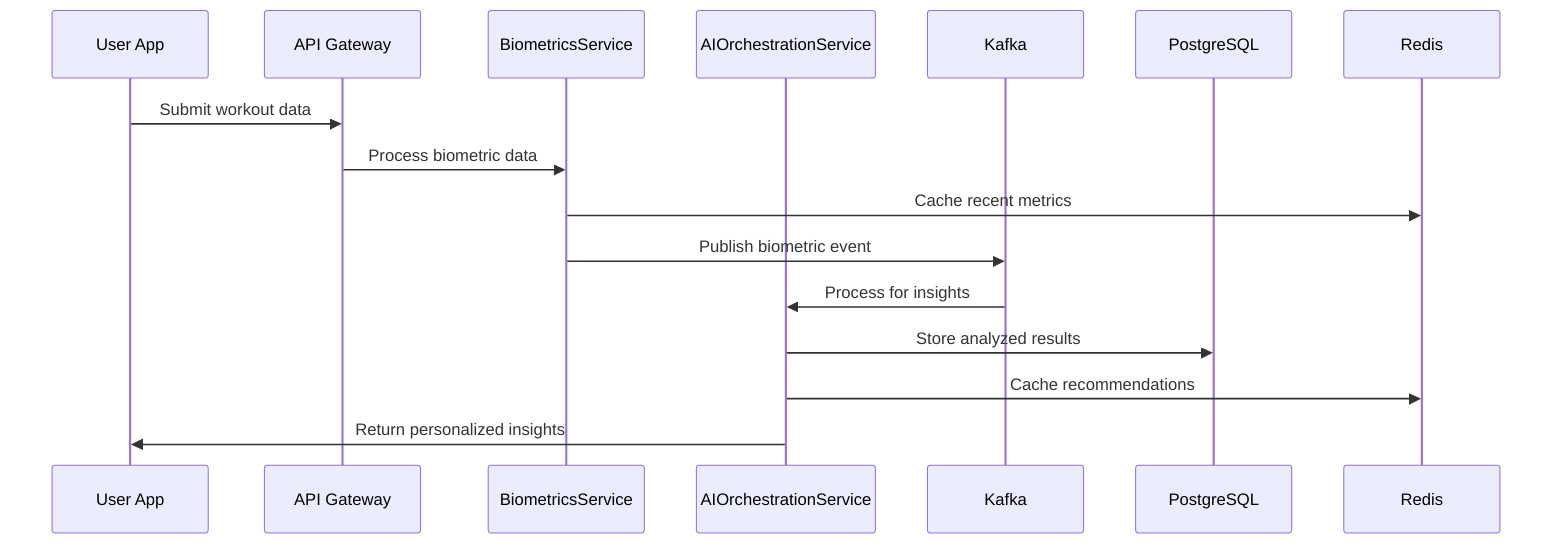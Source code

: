 sequenceDiagram
    participant User as User App
    participant Gateway as API Gateway
    participant Bio as BiometricsService
    participant AI as AIOrchestrationService
    participant Kafka as Kafka
    participant DB as PostgreSQL
    participant Cache as Redis

    User->>Gateway: Submit workout data
    Gateway->>Bio: Process biometric data
    Bio->>Cache: Cache recent metrics
    Bio->>Kafka: Publish biometric event
    Kafka->>AI: Process for insights
    AI->>DB: Store analyzed results
    AI->>Cache: Cache recommendations
    AI->>User: Return personalized insights